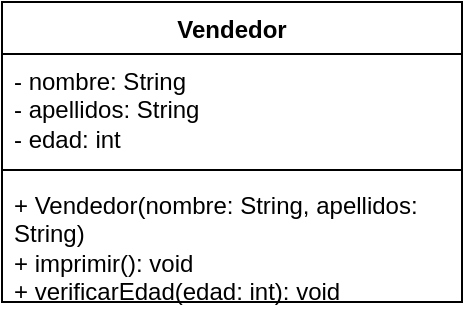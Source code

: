 <mxfile version="27.1.6">
  <diagram name="Página-1" id="MpTGwqB8yHh-SQ1H1tU7">
    <mxGraphModel dx="786" dy="497" grid="1" gridSize="10" guides="1" tooltips="1" connect="1" arrows="1" fold="1" page="1" pageScale="1" pageWidth="827" pageHeight="1169" math="0" shadow="0">
      <root>
        <mxCell id="0" />
        <mxCell id="1" parent="0" />
        <mxCell id="J42XD_KEBvhTZWazuO35-1" value="&lt;div&gt;Vendedor&lt;/div&gt;&lt;div&gt;&lt;br&gt;&lt;/div&gt;" style="swimlane;fontStyle=1;align=center;verticalAlign=top;childLayout=stackLayout;horizontal=1;startSize=26;horizontalStack=0;resizeParent=1;resizeParentMax=0;resizeLast=0;collapsible=1;marginBottom=0;whiteSpace=wrap;html=1;" vertex="1" parent="1">
          <mxGeometry x="260" y="110" width="230" height="150" as="geometry" />
        </mxCell>
        <mxCell id="J42XD_KEBvhTZWazuO35-2" value="&lt;div&gt;- nombre: String&lt;/div&gt;&lt;div&gt;- apellidos: String&lt;/div&gt;&lt;div&gt;- edad: int&lt;/div&gt;&lt;div&gt;&lt;br&gt;&lt;/div&gt;" style="text;strokeColor=none;fillColor=none;align=left;verticalAlign=top;spacingLeft=4;spacingRight=4;overflow=hidden;rotatable=0;points=[[0,0.5],[1,0.5]];portConstraint=eastwest;whiteSpace=wrap;html=1;" vertex="1" parent="J42XD_KEBvhTZWazuO35-1">
          <mxGeometry y="26" width="230" height="54" as="geometry" />
        </mxCell>
        <mxCell id="J42XD_KEBvhTZWazuO35-3" value="" style="line;strokeWidth=1;fillColor=none;align=left;verticalAlign=middle;spacingTop=-1;spacingLeft=3;spacingRight=3;rotatable=0;labelPosition=right;points=[];portConstraint=eastwest;strokeColor=inherit;" vertex="1" parent="J42XD_KEBvhTZWazuO35-1">
          <mxGeometry y="80" width="230" height="8" as="geometry" />
        </mxCell>
        <mxCell id="J42XD_KEBvhTZWazuO35-4" value="&lt;div&gt;+ Vendedor(nombre: String, apellidos: String)&lt;/div&gt;&lt;div&gt;+ imprimir(): void&lt;/div&gt;&lt;div&gt;+ verificarEdad(edad: int): void&lt;/div&gt;&lt;div&gt;&lt;br&gt;&lt;/div&gt;" style="text;strokeColor=none;fillColor=none;align=left;verticalAlign=top;spacingLeft=4;spacingRight=4;overflow=hidden;rotatable=0;points=[[0,0.5],[1,0.5]];portConstraint=eastwest;whiteSpace=wrap;html=1;" vertex="1" parent="J42XD_KEBvhTZWazuO35-1">
          <mxGeometry y="88" width="230" height="62" as="geometry" />
        </mxCell>
      </root>
    </mxGraphModel>
  </diagram>
</mxfile>

